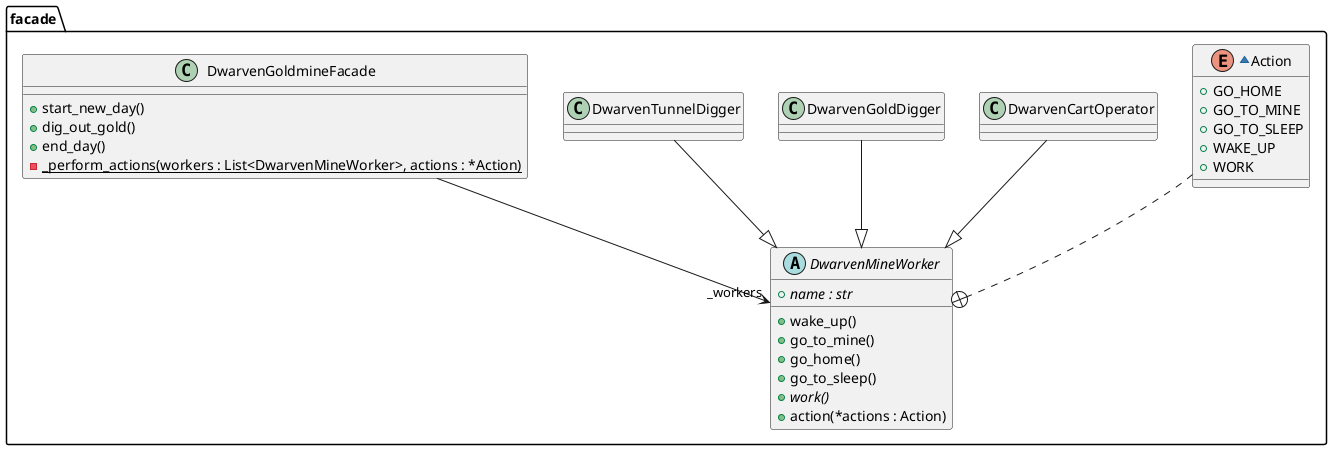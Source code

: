 @startuml
package facade {
  abstract class DwarvenMineWorker {
    + name : str {abstract}
    + wake_up()
    + go_to_mine()
    + go_home()
    + go_to_sleep()
    + work() {abstract}
    + action(*actions : Action)
  }
  ~enum Action {
    + GO_HOME
    + GO_TO_MINE
    + GO_TO_SLEEP
    + WAKE_UP
    + WORK
  }
  class DwarvenCartOperator
  class DwarvenGoldDigger
  class DwarvenTunnelDigger

  class DwarvenGoldmineFacade {
    + start_new_day()
    + dig_out_gold()
    + end_day()
    - _perform_actions(workers : List<DwarvenMineWorker>, actions : *Action) {static}
  }
}
DwarvenGoldmineFacade -->  "_workers" DwarvenMineWorker
Action ..+ DwarvenMineWorker
DwarvenCartOperator --|> DwarvenMineWorker
DwarvenGoldDigger --|> DwarvenMineWorker
DwarvenTunnelDigger --|> DwarvenMineWorker
@enduml
